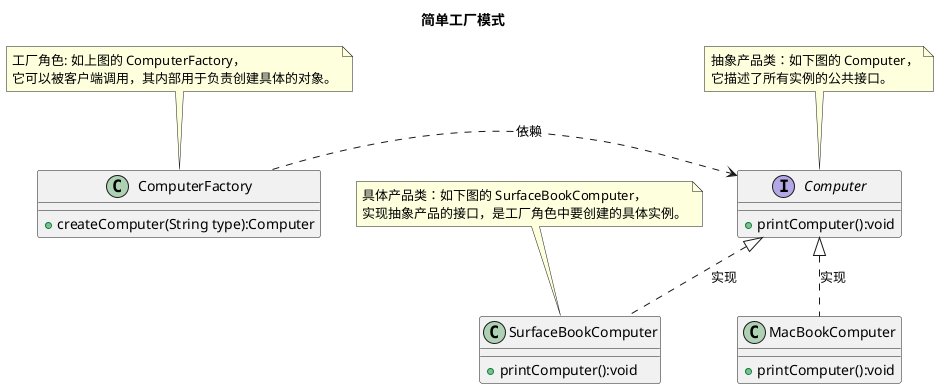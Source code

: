 @startuml
title 简单工厂模式

interface Computer{
+printComputer():void
}
note top:抽象产品类：如下图的 Computer，\n它描述了所有实例的公共接口。

class SurfaceBookComputer{
+printComputer():void
}
note top:具体产品类：如下图的 SurfaceBookComputer，\n实现抽象产品的接口，是工厂角色中要创建的具体实例。

class MacBookComputer{
+printComputer():void
}

class ComputerFactory{
+createComputer(String type):Computer
}
note top:工厂角色: 如上图的 ComputerFactory，\n它可以被客户端调用，其内部用于负责创建具体的对象。

Computer<|..SurfaceBookComputer:实现
Computer<|..MacBookComputer:实现
Computer<.left.ComputerFactory:依赖

/'缺点：简单工厂模式是违反“开闭原则”，即对扩展开放，
对修改关闭；因为如果要新增具体产品，就需要修改工厂类的代码。'/
@enduml